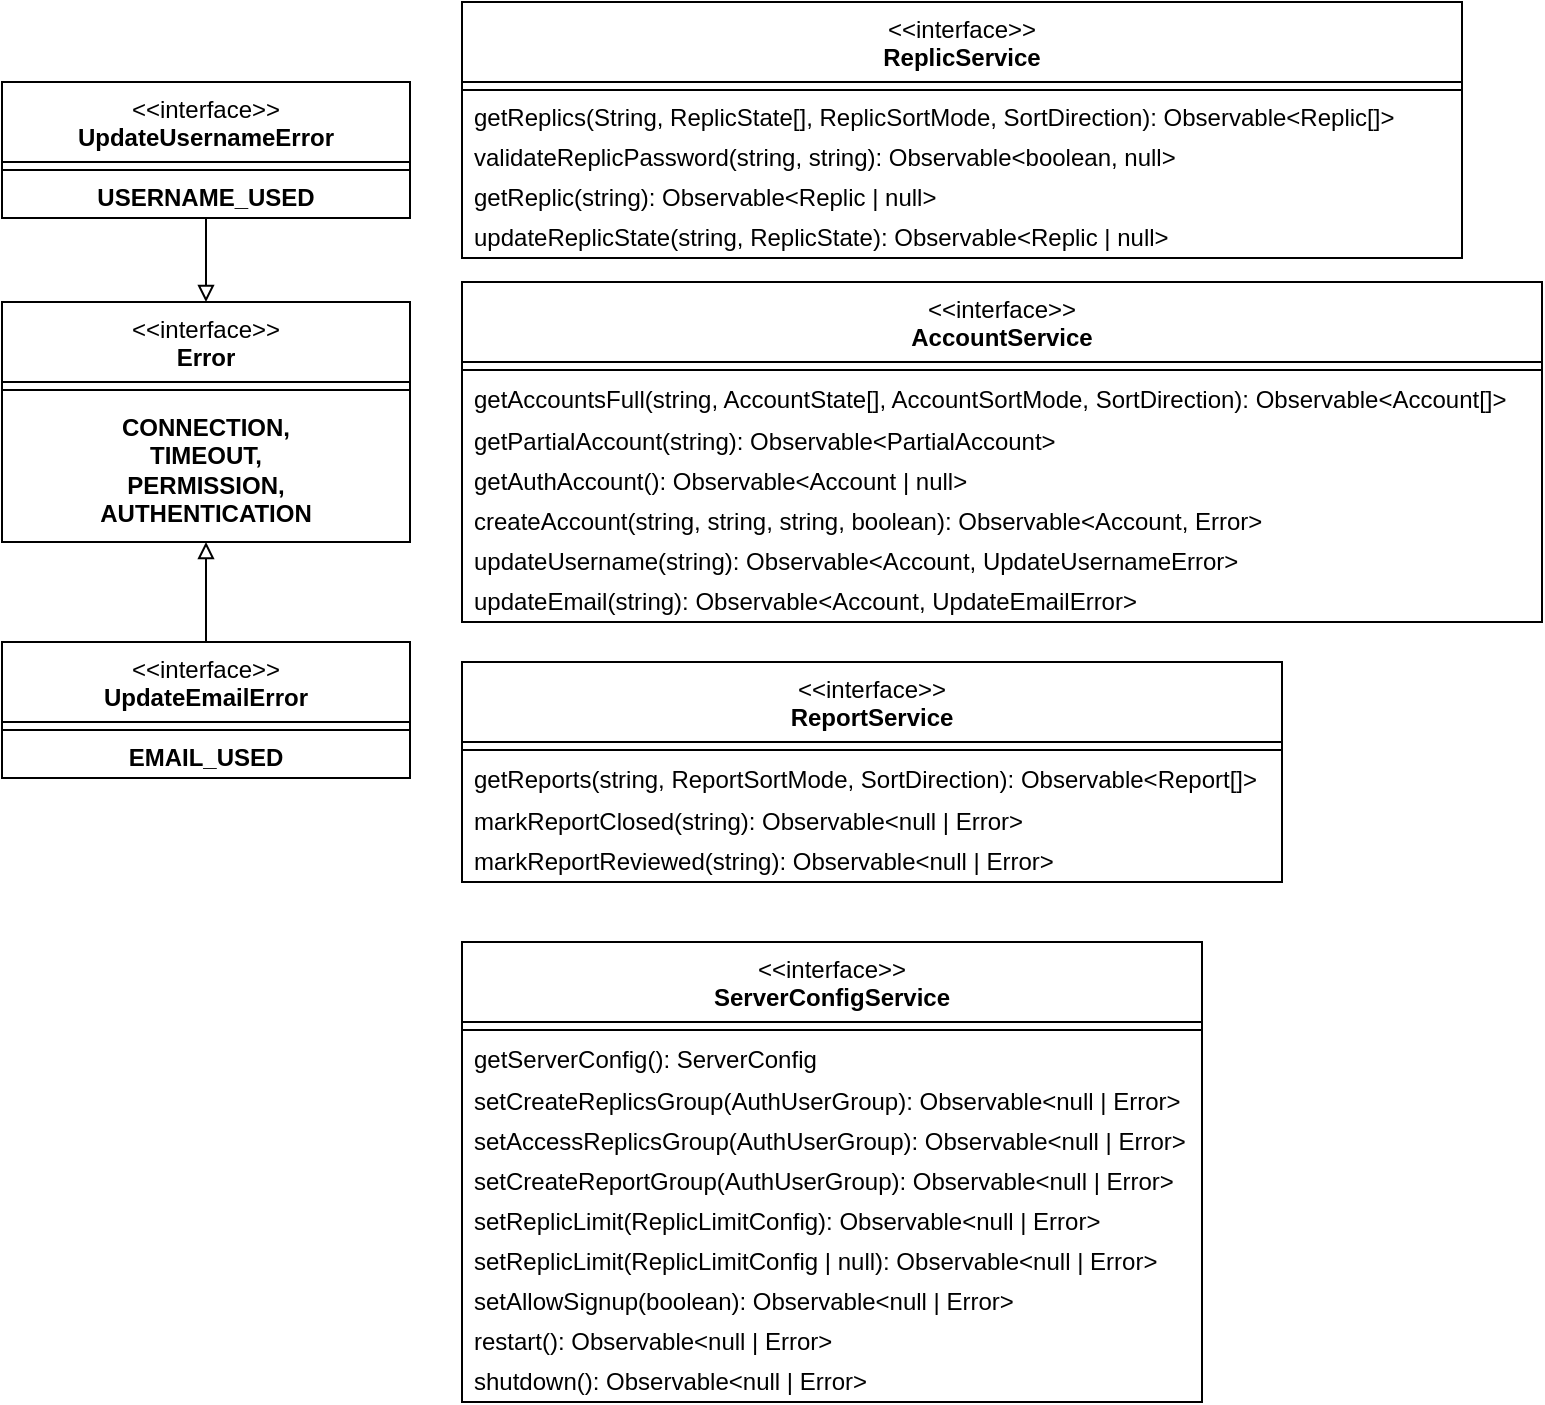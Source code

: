 <mxfile version="22.1.22" type="embed">
  <diagram name="Seite-1" id="tv3RCUC1lsHie5otSo7a">
    <mxGraphModel dx="872" dy="800" grid="1" gridSize="10" guides="1" tooltips="1" connect="1" arrows="1" fold="1" page="1" pageScale="1" pageWidth="827" pageHeight="1169" math="0" shadow="0">
      <root>
        <mxCell id="0" />
        <mxCell id="1" parent="0" />
        <mxCell id="R6EGx2aFgqs3BERjV3u7-110" value="&amp;lt;&amp;lt;interface&amp;gt;&amp;gt;&lt;br&gt;&lt;b&gt;ReplicService&lt;/b&gt;&lt;div&gt;&lt;br/&gt;&lt;/div&gt;" style="swimlane;fontStyle=0;align=center;verticalAlign=top;childLayout=stackLayout;horizontal=1;startSize=40;horizontalStack=0;resizeParent=1;resizeParentMax=0;resizeLast=0;collapsible=0;marginBottom=0;html=1;whiteSpace=wrap;" parent="1" vertex="1">
          <mxGeometry x="260" y="210" width="500" height="128" as="geometry" />
        </mxCell>
        <mxCell id="R6EGx2aFgqs3BERjV3u7-115" value="" style="line;strokeWidth=1;fillColor=none;align=left;verticalAlign=middle;spacingTop=-1;spacingLeft=3;spacingRight=3;rotatable=0;labelPosition=right;points=[];portConstraint=eastwest;" parent="R6EGx2aFgqs3BERjV3u7-110" vertex="1">
          <mxGeometry y="40" width="500" height="8" as="geometry" />
        </mxCell>
        <mxCell id="R6EGx2aFgqs3BERjV3u7-117" value="getReplics(String, ReplicState[], ReplicSortMode, SortDirection): Observable&amp;lt;Replic[]&amp;gt;" style="text;html=1;strokeColor=none;fillColor=none;align=left;verticalAlign=middle;spacingLeft=4;spacingRight=4;overflow=hidden;rotatable=0;points=[[0,0.5],[1,0.5]];portConstraint=eastwest;whiteSpace=wrap;" parent="R6EGx2aFgqs3BERjV3u7-110" vertex="1">
          <mxGeometry y="48" width="500" height="20" as="geometry" />
        </mxCell>
        <mxCell id="R6EGx2aFgqs3BERjV3u7-118" value="validateReplicPassword(string, string): Observable&amp;lt;boolean, null&amp;gt;" style="text;html=1;strokeColor=none;fillColor=none;align=left;verticalAlign=middle;spacingLeft=4;spacingRight=4;overflow=hidden;rotatable=0;points=[[0,0.5],[1,0.5]];portConstraint=eastwest;whiteSpace=wrap;" parent="R6EGx2aFgqs3BERjV3u7-110" vertex="1">
          <mxGeometry y="68" width="500" height="20" as="geometry" />
        </mxCell>
        <mxCell id="R6EGx2aFgqs3BERjV3u7-119" value="getReplic(string): Observable&amp;lt;Replic | null&amp;gt;" style="text;html=1;strokeColor=none;fillColor=none;align=left;verticalAlign=middle;spacingLeft=4;spacingRight=4;overflow=hidden;rotatable=0;points=[[0,0.5],[1,0.5]];portConstraint=eastwest;whiteSpace=wrap;" parent="R6EGx2aFgqs3BERjV3u7-110" vertex="1">
          <mxGeometry y="88" width="500" height="20" as="geometry" />
        </mxCell>
        <mxCell id="2" value="updateReplicState(string, ReplicState): Observable&amp;lt;Replic | null&amp;gt;" style="text;html=1;strokeColor=none;fillColor=none;align=left;verticalAlign=middle;spacingLeft=4;spacingRight=4;overflow=hidden;rotatable=0;points=[[0,0.5],[1,0.5]];portConstraint=eastwest;whiteSpace=wrap;" vertex="1" parent="R6EGx2aFgqs3BERjV3u7-110">
          <mxGeometry y="108" width="500" height="20" as="geometry" />
        </mxCell>
        <mxCell id="R6EGx2aFgqs3BERjV3u7-120" value="&lt;div&gt;&amp;lt;&amp;lt;interface&amp;gt;&amp;gt;&lt;/div&gt;&lt;div&gt;&lt;b&gt;AccountService&lt;/b&gt;&lt;/div&gt;&lt;div&gt;&lt;br&gt;&lt;/div&gt;" style="swimlane;fontStyle=0;align=center;verticalAlign=top;childLayout=stackLayout;horizontal=1;startSize=40;horizontalStack=0;resizeParent=1;resizeParentMax=0;resizeLast=0;collapsible=0;marginBottom=0;html=1;whiteSpace=wrap;" parent="1" vertex="1">
          <mxGeometry x="260" y="350" width="540" height="170" as="geometry" />
        </mxCell>
        <mxCell id="R6EGx2aFgqs3BERjV3u7-121" value="" style="line;strokeWidth=1;fillColor=none;align=left;verticalAlign=middle;spacingTop=-1;spacingLeft=3;spacingRight=3;rotatable=0;labelPosition=right;points=[];portConstraint=eastwest;" parent="R6EGx2aFgqs3BERjV3u7-120" vertex="1">
          <mxGeometry y="40" width="540" height="8" as="geometry" />
        </mxCell>
        <mxCell id="R6EGx2aFgqs3BERjV3u7-122" value="getAccountsFull(string, AccountState[], AccountSortMode, SortDirection): Observable&amp;lt;Account[]&amp;gt;" style="text;html=1;strokeColor=none;fillColor=none;align=left;verticalAlign=middle;spacingLeft=4;spacingRight=4;overflow=hidden;rotatable=0;points=[[0,0.5],[1,0.5]];portConstraint=eastwest;whiteSpace=wrap;" parent="R6EGx2aFgqs3BERjV3u7-120" vertex="1">
          <mxGeometry y="48" width="540" height="22" as="geometry" />
        </mxCell>
        <mxCell id="R6EGx2aFgqs3BERjV3u7-125" value="getPartialAccount(string): Observable&amp;lt;PartialAccount&amp;gt;" style="text;html=1;strokeColor=none;fillColor=none;align=left;verticalAlign=middle;spacingLeft=4;spacingRight=4;overflow=hidden;rotatable=0;points=[[0,0.5],[1,0.5]];portConstraint=eastwest;whiteSpace=wrap;" parent="R6EGx2aFgqs3BERjV3u7-120" vertex="1">
          <mxGeometry y="70" width="540" height="20" as="geometry" />
        </mxCell>
        <mxCell id="R6EGx2aFgqs3BERjV3u7-126" value="getAuthAccount(): Observable&amp;lt;Account | null&amp;gt;" style="text;html=1;strokeColor=none;fillColor=none;align=left;verticalAlign=middle;spacingLeft=4;spacingRight=4;overflow=hidden;rotatable=0;points=[[0,0.5],[1,0.5]];portConstraint=eastwest;whiteSpace=wrap;" parent="R6EGx2aFgqs3BERjV3u7-120" vertex="1">
          <mxGeometry y="90" width="540" height="20" as="geometry" />
        </mxCell>
        <mxCell id="R6EGx2aFgqs3BERjV3u7-145" value="createAccount(string, string, string, boolean): Observable&amp;lt;Account, Error&amp;gt;" style="text;html=1;strokeColor=none;fillColor=none;align=left;verticalAlign=middle;spacingLeft=4;spacingRight=4;overflow=hidden;rotatable=0;points=[[0,0.5],[1,0.5]];portConstraint=eastwest;whiteSpace=wrap;" parent="R6EGx2aFgqs3BERjV3u7-120" vertex="1">
          <mxGeometry y="110" width="540" height="20" as="geometry" />
        </mxCell>
        <mxCell id="R6EGx2aFgqs3BERjV3u7-146" value="updateUsername(string): Observable&amp;lt;Account, UpdateUsernameError&amp;gt;" style="text;html=1;strokeColor=none;fillColor=none;align=left;verticalAlign=middle;spacingLeft=4;spacingRight=4;overflow=hidden;rotatable=0;points=[[0,0.5],[1,0.5]];portConstraint=eastwest;whiteSpace=wrap;" parent="R6EGx2aFgqs3BERjV3u7-120" vertex="1">
          <mxGeometry y="130" width="540" height="20" as="geometry" />
        </mxCell>
        <mxCell id="R6EGx2aFgqs3BERjV3u7-160" value="updateEmail(string): Observable&amp;lt;Account, UpdateEmailError&amp;gt;" style="text;html=1;strokeColor=none;fillColor=none;align=left;verticalAlign=middle;spacingLeft=4;spacingRight=4;overflow=hidden;rotatable=0;points=[[0,0.5],[1,0.5]];portConstraint=eastwest;whiteSpace=wrap;" parent="R6EGx2aFgqs3BERjV3u7-120" vertex="1">
          <mxGeometry y="150" width="540" height="20" as="geometry" />
        </mxCell>
        <mxCell id="R6EGx2aFgqs3BERjV3u7-127" value="&lt;div&gt;&amp;lt;&amp;lt;interface&amp;gt;&amp;gt;&lt;/div&gt;&lt;div&gt;&lt;b&gt;ReportService&lt;/b&gt;&lt;/div&gt;&lt;div&gt;&lt;br&gt;&lt;/div&gt;" style="swimlane;fontStyle=0;align=center;verticalAlign=top;childLayout=stackLayout;horizontal=1;startSize=40;horizontalStack=0;resizeParent=1;resizeParentMax=0;resizeLast=0;collapsible=0;marginBottom=0;html=1;whiteSpace=wrap;" parent="1" vertex="1">
          <mxGeometry x="260" y="540" width="410" height="110" as="geometry" />
        </mxCell>
        <mxCell id="R6EGx2aFgqs3BERjV3u7-128" value="" style="line;strokeWidth=1;fillColor=none;align=left;verticalAlign=middle;spacingTop=-1;spacingLeft=3;spacingRight=3;rotatable=0;labelPosition=right;points=[];portConstraint=eastwest;" parent="R6EGx2aFgqs3BERjV3u7-127" vertex="1">
          <mxGeometry y="40" width="410" height="8" as="geometry" />
        </mxCell>
        <mxCell id="R6EGx2aFgqs3BERjV3u7-129" value="getReports(string, ReportSortMode, SortDirection): Observable&amp;lt;Report[]&amp;gt;" style="text;html=1;strokeColor=none;fillColor=none;align=left;verticalAlign=middle;spacingLeft=4;spacingRight=4;overflow=hidden;rotatable=0;points=[[0,0.5],[1,0.5]];portConstraint=eastwest;whiteSpace=wrap;" parent="R6EGx2aFgqs3BERjV3u7-127" vertex="1">
          <mxGeometry y="48" width="410" height="22" as="geometry" />
        </mxCell>
        <mxCell id="R6EGx2aFgqs3BERjV3u7-131" value="markReportClosed(string): Observable&amp;lt;null | Error&amp;gt;" style="text;html=1;strokeColor=none;fillColor=none;align=left;verticalAlign=middle;spacingLeft=4;spacingRight=4;overflow=hidden;rotatable=0;points=[[0,0.5],[1,0.5]];portConstraint=eastwest;whiteSpace=wrap;" parent="R6EGx2aFgqs3BERjV3u7-127" vertex="1">
          <mxGeometry y="70" width="410" height="20" as="geometry" />
        </mxCell>
        <mxCell id="R6EGx2aFgqs3BERjV3u7-132" value="markReportReviewed(string): Observable&amp;lt;null | Error&amp;gt;" style="text;html=1;strokeColor=none;fillColor=none;align=left;verticalAlign=middle;spacingLeft=4;spacingRight=4;overflow=hidden;rotatable=0;points=[[0,0.5],[1,0.5]];portConstraint=eastwest;whiteSpace=wrap;" parent="R6EGx2aFgqs3BERjV3u7-127" vertex="1">
          <mxGeometry y="90" width="410" height="20" as="geometry" />
        </mxCell>
        <mxCell id="R6EGx2aFgqs3BERjV3u7-133" value="&lt;div&gt;&amp;lt;&amp;lt;interface&amp;gt;&amp;gt;&lt;/div&gt;&lt;div&gt;&lt;b&gt;ServerConfigService&lt;/b&gt;&lt;/div&gt;&lt;div&gt;&lt;br&gt;&lt;/div&gt;" style="swimlane;fontStyle=0;align=center;verticalAlign=top;childLayout=stackLayout;horizontal=1;startSize=40;horizontalStack=0;resizeParent=1;resizeParentMax=0;resizeLast=0;collapsible=0;marginBottom=0;html=1;whiteSpace=wrap;" parent="1" vertex="1">
          <mxGeometry x="260" y="680" width="370" height="230" as="geometry" />
        </mxCell>
        <mxCell id="R6EGx2aFgqs3BERjV3u7-134" value="" style="line;strokeWidth=1;fillColor=none;align=left;verticalAlign=middle;spacingTop=-1;spacingLeft=3;spacingRight=3;rotatable=0;labelPosition=right;points=[];portConstraint=eastwest;" parent="R6EGx2aFgqs3BERjV3u7-133" vertex="1">
          <mxGeometry y="40" width="370" height="8" as="geometry" />
        </mxCell>
        <mxCell id="R6EGx2aFgqs3BERjV3u7-135" value="getServerConfig(): ServerConfig" style="text;html=1;strokeColor=none;fillColor=none;align=left;verticalAlign=middle;spacingLeft=4;spacingRight=4;overflow=hidden;rotatable=0;points=[[0,0.5],[1,0.5]];portConstraint=eastwest;whiteSpace=wrap;" parent="R6EGx2aFgqs3BERjV3u7-133" vertex="1">
          <mxGeometry y="48" width="370" height="22" as="geometry" />
        </mxCell>
        <mxCell id="R6EGx2aFgqs3BERjV3u7-136" value="setCreateReplicsGroup(AuthUserGroup): Observable&amp;lt;null | Error&amp;gt;" style="text;html=1;strokeColor=none;fillColor=none;align=left;verticalAlign=middle;spacingLeft=4;spacingRight=4;overflow=hidden;rotatable=0;points=[[0,0.5],[1,0.5]];portConstraint=eastwest;whiteSpace=wrap;" parent="R6EGx2aFgqs3BERjV3u7-133" vertex="1">
          <mxGeometry y="70" width="370" height="20" as="geometry" />
        </mxCell>
        <mxCell id="R6EGx2aFgqs3BERjV3u7-137" value="setAccessReplicsGroup(AuthUserGroup): Observable&amp;lt;null | Error&amp;gt;" style="text;html=1;strokeColor=none;fillColor=none;align=left;verticalAlign=middle;spacingLeft=4;spacingRight=4;overflow=hidden;rotatable=0;points=[[0,0.5],[1,0.5]];portConstraint=eastwest;whiteSpace=wrap;" parent="R6EGx2aFgqs3BERjV3u7-133" vertex="1">
          <mxGeometry y="90" width="370" height="20" as="geometry" />
        </mxCell>
        <mxCell id="R6EGx2aFgqs3BERjV3u7-138" value="setCreateReportGroup(AuthUserGroup): Observable&amp;lt;null | Error&amp;gt;" style="text;html=1;strokeColor=none;fillColor=none;align=left;verticalAlign=middle;spacingLeft=4;spacingRight=4;overflow=hidden;rotatable=0;points=[[0,0.5],[1,0.5]];portConstraint=eastwest;whiteSpace=wrap;" parent="R6EGx2aFgqs3BERjV3u7-133" vertex="1">
          <mxGeometry y="110" width="370" height="20" as="geometry" />
        </mxCell>
        <mxCell id="R6EGx2aFgqs3BERjV3u7-139" value="setReplicLimit(ReplicLimitConfig): Observable&amp;lt;null | Error&amp;gt;" style="text;html=1;strokeColor=none;fillColor=none;align=left;verticalAlign=middle;spacingLeft=4;spacingRight=4;overflow=hidden;rotatable=0;points=[[0,0.5],[1,0.5]];portConstraint=eastwest;whiteSpace=wrap;" parent="R6EGx2aFgqs3BERjV3u7-133" vertex="1">
          <mxGeometry y="130" width="370" height="20" as="geometry" />
        </mxCell>
        <mxCell id="R6EGx2aFgqs3BERjV3u7-140" value="&lt;div&gt;setReplicLimit(ReplicLimitConfig | null): Observable&amp;lt;null | Error&amp;gt;&lt;/div&gt;" style="text;html=1;strokeColor=none;fillColor=none;align=left;verticalAlign=middle;spacingLeft=4;spacingRight=4;overflow=hidden;rotatable=0;points=[[0,0.5],[1,0.5]];portConstraint=eastwest;whiteSpace=wrap;" parent="R6EGx2aFgqs3BERjV3u7-133" vertex="1">
          <mxGeometry y="150" width="370" height="20" as="geometry" />
        </mxCell>
        <mxCell id="R6EGx2aFgqs3BERjV3u7-142" value="setAllowSignup(boolean): Observable&amp;lt;null | Error&amp;gt;" style="text;html=1;strokeColor=none;fillColor=none;align=left;verticalAlign=middle;spacingLeft=4;spacingRight=4;overflow=hidden;rotatable=0;points=[[0,0.5],[1,0.5]];portConstraint=eastwest;whiteSpace=wrap;" parent="R6EGx2aFgqs3BERjV3u7-133" vertex="1">
          <mxGeometry y="170" width="370" height="20" as="geometry" />
        </mxCell>
        <mxCell id="R6EGx2aFgqs3BERjV3u7-143" value="restart(): Observable&amp;lt;null | Error&amp;gt;" style="text;html=1;strokeColor=none;fillColor=none;align=left;verticalAlign=middle;spacingLeft=4;spacingRight=4;overflow=hidden;rotatable=0;points=[[0,0.5],[1,0.5]];portConstraint=eastwest;whiteSpace=wrap;" parent="R6EGx2aFgqs3BERjV3u7-133" vertex="1">
          <mxGeometry y="190" width="370" height="20" as="geometry" />
        </mxCell>
        <mxCell id="R6EGx2aFgqs3BERjV3u7-144" value="shutdown(): Observable&amp;lt;null | Error&amp;gt;" style="text;html=1;strokeColor=none;fillColor=none;align=left;verticalAlign=middle;spacingLeft=4;spacingRight=4;overflow=hidden;rotatable=0;points=[[0,0.5],[1,0.5]];portConstraint=eastwest;whiteSpace=wrap;" parent="R6EGx2aFgqs3BERjV3u7-133" vertex="1">
          <mxGeometry y="210" width="370" height="20" as="geometry" />
        </mxCell>
        <mxCell id="R6EGx2aFgqs3BERjV3u7-155" style="edgeStyle=orthogonalEdgeStyle;rounded=0;orthogonalLoop=1;jettySize=auto;html=1;endArrow=block;endFill=0;" parent="1" source="R6EGx2aFgqs3BERjV3u7-147" target="R6EGx2aFgqs3BERjV3u7-152" edge="1">
          <mxGeometry relative="1" as="geometry" />
        </mxCell>
        <mxCell id="R6EGx2aFgqs3BERjV3u7-147" value="&amp;lt;&amp;lt;interface&amp;gt;&amp;gt;&lt;br&gt;&lt;b&gt;UpdateUsernameError&lt;/b&gt;&lt;div&gt;&lt;br&gt;&lt;/div&gt;" style="swimlane;fontStyle=0;align=center;verticalAlign=top;childLayout=stackLayout;horizontal=1;startSize=40;horizontalStack=0;resizeParent=1;resizeParentMax=0;resizeLast=0;collapsible=0;marginBottom=0;html=1;whiteSpace=wrap;" parent="1" vertex="1">
          <mxGeometry x="30" y="250" width="204" height="68" as="geometry" />
        </mxCell>
        <mxCell id="R6EGx2aFgqs3BERjV3u7-148" value="" style="line;strokeWidth=1;fillColor=none;align=left;verticalAlign=middle;spacingTop=-1;spacingLeft=3;spacingRight=3;rotatable=0;labelPosition=right;points=[];portConstraint=eastwest;" parent="R6EGx2aFgqs3BERjV3u7-147" vertex="1">
          <mxGeometry y="40" width="204" height="8" as="geometry" />
        </mxCell>
        <mxCell id="R6EGx2aFgqs3BERjV3u7-151" value="&lt;div align=&quot;center&quot;&gt;&lt;b&gt;USERNAME_USED&lt;/b&gt;&lt;/div&gt;" style="text;html=1;strokeColor=none;fillColor=none;align=center;verticalAlign=middle;spacingLeft=4;spacingRight=4;overflow=hidden;rotatable=0;points=[[0,0.5],[1,0.5]];portConstraint=eastwest;whiteSpace=wrap;" parent="R6EGx2aFgqs3BERjV3u7-147" vertex="1">
          <mxGeometry y="48" width="204" height="20" as="geometry" />
        </mxCell>
        <mxCell id="R6EGx2aFgqs3BERjV3u7-152" value="&amp;lt;&amp;lt;interface&amp;gt;&amp;gt;&lt;br&gt;&lt;b&gt;Error&lt;/b&gt;&lt;div&gt;&lt;br&gt;&lt;/div&gt;" style="swimlane;fontStyle=0;align=center;verticalAlign=top;childLayout=stackLayout;horizontal=1;startSize=40;horizontalStack=0;resizeParent=1;resizeParentMax=0;resizeLast=0;collapsible=0;marginBottom=0;html=1;whiteSpace=wrap;" parent="1" vertex="1">
          <mxGeometry x="30" y="360" width="204" height="120" as="geometry" />
        </mxCell>
        <mxCell id="R6EGx2aFgqs3BERjV3u7-153" value="" style="line;strokeWidth=1;fillColor=none;align=left;verticalAlign=middle;spacingTop=-1;spacingLeft=3;spacingRight=3;rotatable=0;labelPosition=right;points=[];portConstraint=eastwest;" parent="R6EGx2aFgqs3BERjV3u7-152" vertex="1">
          <mxGeometry y="40" width="204" height="8" as="geometry" />
        </mxCell>
        <mxCell id="R6EGx2aFgqs3BERjV3u7-154" value="&lt;div align=&quot;center&quot;&gt;&lt;b&gt;CONNECTION,&lt;/b&gt;&lt;/div&gt;&lt;div align=&quot;center&quot;&gt;&lt;b&gt;TIMEOUT,&lt;/b&gt;&lt;/div&gt;&lt;div align=&quot;center&quot;&gt;&lt;b&gt;PERMISSION,&lt;/b&gt;&lt;/div&gt;&lt;div align=&quot;center&quot;&gt;&lt;b&gt;AUTHENTICATION&lt;/b&gt;&lt;/div&gt;" style="text;html=1;strokeColor=none;fillColor=none;align=center;verticalAlign=middle;spacingLeft=4;spacingRight=4;overflow=hidden;rotatable=0;points=[[0,0.5],[1,0.5]];portConstraint=eastwest;whiteSpace=wrap;" parent="R6EGx2aFgqs3BERjV3u7-152" vertex="1">
          <mxGeometry y="48" width="204" height="72" as="geometry" />
        </mxCell>
        <mxCell id="R6EGx2aFgqs3BERjV3u7-159" style="edgeStyle=orthogonalEdgeStyle;rounded=0;orthogonalLoop=1;jettySize=auto;html=1;endArrow=block;endFill=0;" parent="1" source="R6EGx2aFgqs3BERjV3u7-156" target="R6EGx2aFgqs3BERjV3u7-152" edge="1">
          <mxGeometry relative="1" as="geometry" />
        </mxCell>
        <mxCell id="R6EGx2aFgqs3BERjV3u7-156" value="&amp;lt;&amp;lt;interface&amp;gt;&amp;gt;&lt;br&gt;&lt;b&gt;UpdateEmailError&lt;/b&gt;&lt;div&gt;&lt;br&gt;&lt;/div&gt;" style="swimlane;fontStyle=0;align=center;verticalAlign=top;childLayout=stackLayout;horizontal=1;startSize=40;horizontalStack=0;resizeParent=1;resizeParentMax=0;resizeLast=0;collapsible=0;marginBottom=0;html=1;whiteSpace=wrap;" parent="1" vertex="1">
          <mxGeometry x="30" y="530" width="204" height="68" as="geometry" />
        </mxCell>
        <mxCell id="R6EGx2aFgqs3BERjV3u7-157" value="" style="line;strokeWidth=1;fillColor=none;align=left;verticalAlign=middle;spacingTop=-1;spacingLeft=3;spacingRight=3;rotatable=0;labelPosition=right;points=[];portConstraint=eastwest;" parent="R6EGx2aFgqs3BERjV3u7-156" vertex="1">
          <mxGeometry y="40" width="204" height="8" as="geometry" />
        </mxCell>
        <mxCell id="R6EGx2aFgqs3BERjV3u7-158" value="&lt;b&gt;EMAIL_USED&lt;/b&gt;" style="text;html=1;strokeColor=none;fillColor=none;align=center;verticalAlign=middle;spacingLeft=4;spacingRight=4;overflow=hidden;rotatable=0;points=[[0,0.5],[1,0.5]];portConstraint=eastwest;whiteSpace=wrap;" parent="R6EGx2aFgqs3BERjV3u7-156" vertex="1">
          <mxGeometry y="48" width="204" height="20" as="geometry" />
        </mxCell>
      </root>
    </mxGraphModel>
  </diagram>
</mxfile>
